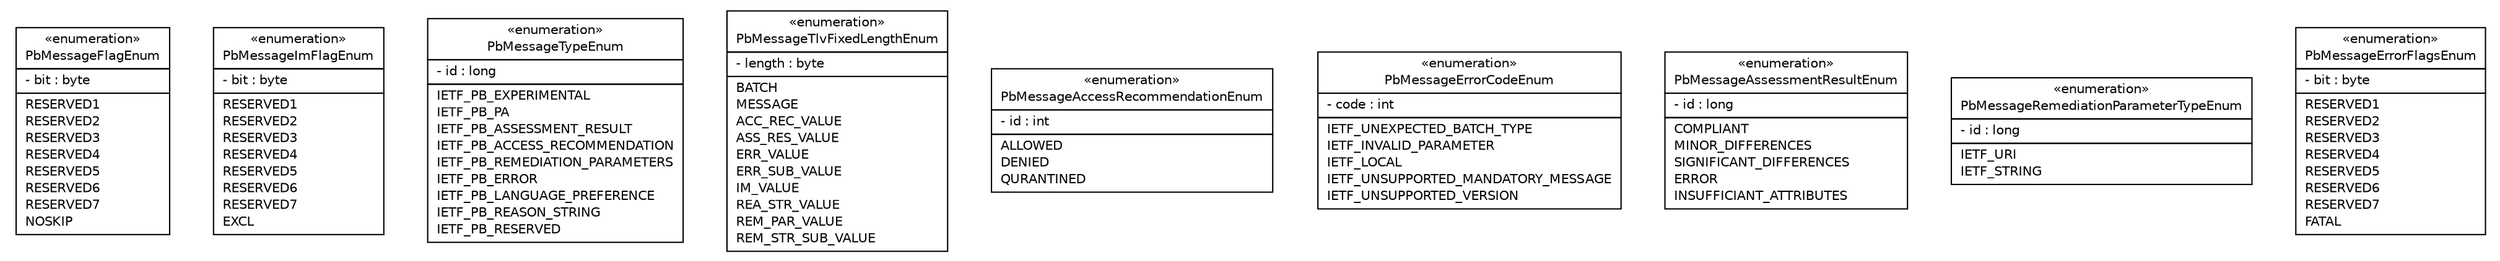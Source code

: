 #!/usr/local/bin/dot
#
# Class diagram 
# Generated by UMLGraph version R5_6 (http://www.umlgraph.org/)
#

digraph G {
	edge [fontname="Helvetica",fontsize=10,labelfontname="Helvetica",labelfontsize=10];
	node [fontname="Helvetica",fontsize=10,shape=plaintext];
	nodesep=0.25;
	ranksep=0.5;
	// org.ietf.nea.pb.message.enums.PbMessageFlagEnum
	c17203 [label=<<table title="org.ietf.nea.pb.message.enums.PbMessageFlagEnum" border="0" cellborder="1" cellspacing="0" cellpadding="2" port="p" href="./PbMessageFlagEnum.html">
		<tr><td><table border="0" cellspacing="0" cellpadding="1">
<tr><td align="center" balign="center"> &#171;enumeration&#187; </td></tr>
<tr><td align="center" balign="center"> PbMessageFlagEnum </td></tr>
		</table></td></tr>
		<tr><td><table border="0" cellspacing="0" cellpadding="1">
<tr><td align="left" balign="left"> - bit : byte </td></tr>
		</table></td></tr>
		<tr><td><table border="0" cellspacing="0" cellpadding="1">
<tr><td align="left" balign="left"> RESERVED1 </td></tr>
<tr><td align="left" balign="left"> RESERVED2 </td></tr>
<tr><td align="left" balign="left"> RESERVED3 </td></tr>
<tr><td align="left" balign="left"> RESERVED4 </td></tr>
<tr><td align="left" balign="left"> RESERVED5 </td></tr>
<tr><td align="left" balign="left"> RESERVED6 </td></tr>
<tr><td align="left" balign="left"> RESERVED7 </td></tr>
<tr><td align="left" balign="left"> NOSKIP </td></tr>
		</table></td></tr>
		</table>>, URL="./PbMessageFlagEnum.html", fontname="Helvetica", fontcolor="black", fontsize=10.0];
	// org.ietf.nea.pb.message.enums.PbMessageImFlagEnum
	c17204 [label=<<table title="org.ietf.nea.pb.message.enums.PbMessageImFlagEnum" border="0" cellborder="1" cellspacing="0" cellpadding="2" port="p" href="./PbMessageImFlagEnum.html">
		<tr><td><table border="0" cellspacing="0" cellpadding="1">
<tr><td align="center" balign="center"> &#171;enumeration&#187; </td></tr>
<tr><td align="center" balign="center"> PbMessageImFlagEnum </td></tr>
		</table></td></tr>
		<tr><td><table border="0" cellspacing="0" cellpadding="1">
<tr><td align="left" balign="left"> - bit : byte </td></tr>
		</table></td></tr>
		<tr><td><table border="0" cellspacing="0" cellpadding="1">
<tr><td align="left" balign="left"> RESERVED1 </td></tr>
<tr><td align="left" balign="left"> RESERVED2 </td></tr>
<tr><td align="left" balign="left"> RESERVED3 </td></tr>
<tr><td align="left" balign="left"> RESERVED4 </td></tr>
<tr><td align="left" balign="left"> RESERVED5 </td></tr>
<tr><td align="left" balign="left"> RESERVED6 </td></tr>
<tr><td align="left" balign="left"> RESERVED7 </td></tr>
<tr><td align="left" balign="left"> EXCL </td></tr>
		</table></td></tr>
		</table>>, URL="./PbMessageImFlagEnum.html", fontname="Helvetica", fontcolor="black", fontsize=10.0];
	// org.ietf.nea.pb.message.enums.PbMessageTypeEnum
	c17205 [label=<<table title="org.ietf.nea.pb.message.enums.PbMessageTypeEnum" border="0" cellborder="1" cellspacing="0" cellpadding="2" port="p" href="./PbMessageTypeEnum.html">
		<tr><td><table border="0" cellspacing="0" cellpadding="1">
<tr><td align="center" balign="center"> &#171;enumeration&#187; </td></tr>
<tr><td align="center" balign="center"> PbMessageTypeEnum </td></tr>
		</table></td></tr>
		<tr><td><table border="0" cellspacing="0" cellpadding="1">
<tr><td align="left" balign="left"> - id : long </td></tr>
		</table></td></tr>
		<tr><td><table border="0" cellspacing="0" cellpadding="1">
<tr><td align="left" balign="left"> IETF_PB_EXPERIMENTAL </td></tr>
<tr><td align="left" balign="left"> IETF_PB_PA </td></tr>
<tr><td align="left" balign="left"> IETF_PB_ASSESSMENT_RESULT </td></tr>
<tr><td align="left" balign="left"> IETF_PB_ACCESS_RECOMMENDATION </td></tr>
<tr><td align="left" balign="left"> IETF_PB_REMEDIATION_PARAMETERS </td></tr>
<tr><td align="left" balign="left"> IETF_PB_ERROR </td></tr>
<tr><td align="left" balign="left"> IETF_PB_LANGUAGE_PREFERENCE </td></tr>
<tr><td align="left" balign="left"> IETF_PB_REASON_STRING </td></tr>
<tr><td align="left" balign="left"> IETF_PB_RESERVED </td></tr>
		</table></td></tr>
		</table>>, URL="./PbMessageTypeEnum.html", fontname="Helvetica", fontcolor="black", fontsize=10.0];
	// org.ietf.nea.pb.message.enums.PbMessageTlvFixedLengthEnum
	c17206 [label=<<table title="org.ietf.nea.pb.message.enums.PbMessageTlvFixedLengthEnum" border="0" cellborder="1" cellspacing="0" cellpadding="2" port="p" href="./PbMessageTlvFixedLengthEnum.html">
		<tr><td><table border="0" cellspacing="0" cellpadding="1">
<tr><td align="center" balign="center"> &#171;enumeration&#187; </td></tr>
<tr><td align="center" balign="center"> PbMessageTlvFixedLengthEnum </td></tr>
		</table></td></tr>
		<tr><td><table border="0" cellspacing="0" cellpadding="1">
<tr><td align="left" balign="left"> - length : byte </td></tr>
		</table></td></tr>
		<tr><td><table border="0" cellspacing="0" cellpadding="1">
<tr><td align="left" balign="left"> BATCH </td></tr>
<tr><td align="left" balign="left"> MESSAGE </td></tr>
<tr><td align="left" balign="left"> ACC_REC_VALUE </td></tr>
<tr><td align="left" balign="left"> ASS_RES_VALUE </td></tr>
<tr><td align="left" balign="left"> ERR_VALUE </td></tr>
<tr><td align="left" balign="left"> ERR_SUB_VALUE </td></tr>
<tr><td align="left" balign="left"> IM_VALUE </td></tr>
<tr><td align="left" balign="left"> REA_STR_VALUE </td></tr>
<tr><td align="left" balign="left"> REM_PAR_VALUE </td></tr>
<tr><td align="left" balign="left"> REM_STR_SUB_VALUE </td></tr>
		</table></td></tr>
		</table>>, URL="./PbMessageTlvFixedLengthEnum.html", fontname="Helvetica", fontcolor="black", fontsize=10.0];
	// org.ietf.nea.pb.message.enums.PbMessageAccessRecommendationEnum
	c17207 [label=<<table title="org.ietf.nea.pb.message.enums.PbMessageAccessRecommendationEnum" border="0" cellborder="1" cellspacing="0" cellpadding="2" port="p" href="./PbMessageAccessRecommendationEnum.html">
		<tr><td><table border="0" cellspacing="0" cellpadding="1">
<tr><td align="center" balign="center"> &#171;enumeration&#187; </td></tr>
<tr><td align="center" balign="center"> PbMessageAccessRecommendationEnum </td></tr>
		</table></td></tr>
		<tr><td><table border="0" cellspacing="0" cellpadding="1">
<tr><td align="left" balign="left"> - id : int </td></tr>
		</table></td></tr>
		<tr><td><table border="0" cellspacing="0" cellpadding="1">
<tr><td align="left" balign="left"> ALLOWED </td></tr>
<tr><td align="left" balign="left"> DENIED </td></tr>
<tr><td align="left" balign="left"> QURANTINED </td></tr>
		</table></td></tr>
		</table>>, URL="./PbMessageAccessRecommendationEnum.html", fontname="Helvetica", fontcolor="black", fontsize=10.0];
	// org.ietf.nea.pb.message.enums.PbMessageErrorCodeEnum
	c17208 [label=<<table title="org.ietf.nea.pb.message.enums.PbMessageErrorCodeEnum" border="0" cellborder="1" cellspacing="0" cellpadding="2" port="p" href="./PbMessageErrorCodeEnum.html">
		<tr><td><table border="0" cellspacing="0" cellpadding="1">
<tr><td align="center" balign="center"> &#171;enumeration&#187; </td></tr>
<tr><td align="center" balign="center"> PbMessageErrorCodeEnum </td></tr>
		</table></td></tr>
		<tr><td><table border="0" cellspacing="0" cellpadding="1">
<tr><td align="left" balign="left"> - code : int </td></tr>
		</table></td></tr>
		<tr><td><table border="0" cellspacing="0" cellpadding="1">
<tr><td align="left" balign="left"> IETF_UNEXPECTED_BATCH_TYPE </td></tr>
<tr><td align="left" balign="left"> IETF_INVALID_PARAMETER </td></tr>
<tr><td align="left" balign="left"> IETF_LOCAL </td></tr>
<tr><td align="left" balign="left"> IETF_UNSUPPORTED_MANDATORY_MESSAGE </td></tr>
<tr><td align="left" balign="left"> IETF_UNSUPPORTED_VERSION </td></tr>
		</table></td></tr>
		</table>>, URL="./PbMessageErrorCodeEnum.html", fontname="Helvetica", fontcolor="black", fontsize=10.0];
	// org.ietf.nea.pb.message.enums.PbMessageAssessmentResultEnum
	c17209 [label=<<table title="org.ietf.nea.pb.message.enums.PbMessageAssessmentResultEnum" border="0" cellborder="1" cellspacing="0" cellpadding="2" port="p" href="./PbMessageAssessmentResultEnum.html">
		<tr><td><table border="0" cellspacing="0" cellpadding="1">
<tr><td align="center" balign="center"> &#171;enumeration&#187; </td></tr>
<tr><td align="center" balign="center"> PbMessageAssessmentResultEnum </td></tr>
		</table></td></tr>
		<tr><td><table border="0" cellspacing="0" cellpadding="1">
<tr><td align="left" balign="left"> - id : long </td></tr>
		</table></td></tr>
		<tr><td><table border="0" cellspacing="0" cellpadding="1">
<tr><td align="left" balign="left"> COMPLIANT </td></tr>
<tr><td align="left" balign="left"> MINOR_DIFFERENCES </td></tr>
<tr><td align="left" balign="left"> SIGNIFICANT_DIFFERENCES </td></tr>
<tr><td align="left" balign="left"> ERROR </td></tr>
<tr><td align="left" balign="left"> INSUFFICIANT_ATTRIBUTES </td></tr>
		</table></td></tr>
		</table>>, URL="./PbMessageAssessmentResultEnum.html", fontname="Helvetica", fontcolor="black", fontsize=10.0];
	// org.ietf.nea.pb.message.enums.PbMessageRemediationParameterTypeEnum
	c17210 [label=<<table title="org.ietf.nea.pb.message.enums.PbMessageRemediationParameterTypeEnum" border="0" cellborder="1" cellspacing="0" cellpadding="2" port="p" href="./PbMessageRemediationParameterTypeEnum.html">
		<tr><td><table border="0" cellspacing="0" cellpadding="1">
<tr><td align="center" balign="center"> &#171;enumeration&#187; </td></tr>
<tr><td align="center" balign="center"> PbMessageRemediationParameterTypeEnum </td></tr>
		</table></td></tr>
		<tr><td><table border="0" cellspacing="0" cellpadding="1">
<tr><td align="left" balign="left"> - id : long </td></tr>
		</table></td></tr>
		<tr><td><table border="0" cellspacing="0" cellpadding="1">
<tr><td align="left" balign="left"> IETF_URI </td></tr>
<tr><td align="left" balign="left"> IETF_STRING </td></tr>
		</table></td></tr>
		</table>>, URL="./PbMessageRemediationParameterTypeEnum.html", fontname="Helvetica", fontcolor="black", fontsize=10.0];
	// org.ietf.nea.pb.message.enums.PbMessageErrorFlagsEnum
	c17211 [label=<<table title="org.ietf.nea.pb.message.enums.PbMessageErrorFlagsEnum" border="0" cellborder="1" cellspacing="0" cellpadding="2" port="p" href="./PbMessageErrorFlagsEnum.html">
		<tr><td><table border="0" cellspacing="0" cellpadding="1">
<tr><td align="center" balign="center"> &#171;enumeration&#187; </td></tr>
<tr><td align="center" balign="center"> PbMessageErrorFlagsEnum </td></tr>
		</table></td></tr>
		<tr><td><table border="0" cellspacing="0" cellpadding="1">
<tr><td align="left" balign="left"> - bit : byte </td></tr>
		</table></td></tr>
		<tr><td><table border="0" cellspacing="0" cellpadding="1">
<tr><td align="left" balign="left"> RESERVED1 </td></tr>
<tr><td align="left" balign="left"> RESERVED2 </td></tr>
<tr><td align="left" balign="left"> RESERVED3 </td></tr>
<tr><td align="left" balign="left"> RESERVED4 </td></tr>
<tr><td align="left" balign="left"> RESERVED5 </td></tr>
<tr><td align="left" balign="left"> RESERVED6 </td></tr>
<tr><td align="left" balign="left"> RESERVED7 </td></tr>
<tr><td align="left" balign="left"> FATAL </td></tr>
		</table></td></tr>
		</table>>, URL="./PbMessageErrorFlagsEnum.html", fontname="Helvetica", fontcolor="black", fontsize=10.0];
}

